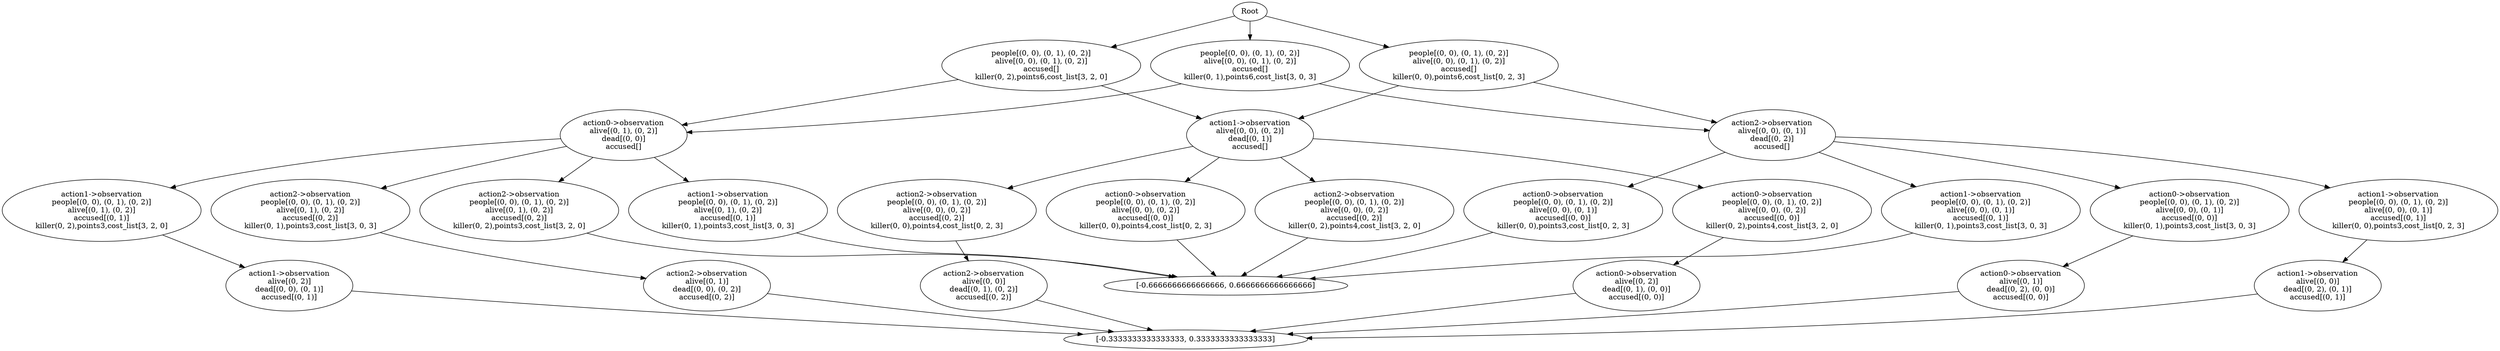 digraph GameTree {
    "Root" -> "people[(0, 0), (0, 1), (0, 2)]
alive[(0, 0), (0, 1), (0, 2)]
accused[]
killer(0, 0),points6,cost_list[0, 2, 3]";
    "Root" -> "people[(0, 0), (0, 1), (0, 2)]
alive[(0, 0), (0, 1), (0, 2)]
accused[]
killer(0, 1),points6,cost_list[3, 0, 3]";
    "Root" -> "people[(0, 0), (0, 1), (0, 2)]
alive[(0, 0), (0, 1), (0, 2)]
accused[]
killer(0, 2),points6,cost_list[3, 2, 0]";
    "people[(0, 0), (0, 1), (0, 2)]
alive[(0, 0), (0, 1), (0, 2)]
accused[]
killer(0, 2),points6,cost_list[3, 2, 0]" -> "action0->observation
alive[(0, 1), (0, 2)]
dead[(0, 0)]
accused[]";
    "people[(0, 0), (0, 1), (0, 2)]
alive[(0, 0), (0, 1), (0, 2)]
accused[]
killer(0, 2),points6,cost_list[3, 2, 0]" -> "action1->observation
alive[(0, 0), (0, 2)]
dead[(0, 1)]
accused[]";
    "action1->observation
alive[(0, 0), (0, 2)]
dead[(0, 1)]
accused[]" -> "action2->observation
people[(0, 0), (0, 1), (0, 2)]
alive[(0, 0), (0, 2)]
accused[(0, 2)]
killer(0, 2),points4,cost_list[3, 2, 0]";
    "action1->observation
alive[(0, 0), (0, 2)]
dead[(0, 1)]
accused[]" -> "action0->observation
people[(0, 0), (0, 1), (0, 2)]
alive[(0, 0), (0, 2)]
accused[(0, 0)]
killer(0, 2),points4,cost_list[3, 2, 0]";
    "action0->observation
people[(0, 0), (0, 1), (0, 2)]
alive[(0, 0), (0, 2)]
accused[(0, 0)]
killer(0, 2),points4,cost_list[3, 2, 0]" -> "action0->observation
alive[(0, 2)]
dead[(0, 1), (0, 0)]
accused[(0, 0)]";
    "action0->observation
alive[(0, 2)]
dead[(0, 1), (0, 0)]
accused[(0, 0)]" -> "[-0.3333333333333333, 0.3333333333333333]";
    "action2->observation
people[(0, 0), (0, 1), (0, 2)]
alive[(0, 0), (0, 2)]
accused[(0, 2)]
killer(0, 2),points4,cost_list[3, 2, 0]" -> "[-0.6666666666666666, 0.6666666666666666]";
    "action0->observation
alive[(0, 1), (0, 2)]
dead[(0, 0)]
accused[]" -> "action1->observation
people[(0, 0), (0, 1), (0, 2)]
alive[(0, 1), (0, 2)]
accused[(0, 1)]
killer(0, 2),points3,cost_list[3, 2, 0]";
    "action0->observation
alive[(0, 1), (0, 2)]
dead[(0, 0)]
accused[]" -> "action2->observation
people[(0, 0), (0, 1), (0, 2)]
alive[(0, 1), (0, 2)]
accused[(0, 2)]
killer(0, 2),points3,cost_list[3, 2, 0]";
    "action2->observation
people[(0, 0), (0, 1), (0, 2)]
alive[(0, 1), (0, 2)]
accused[(0, 2)]
killer(0, 2),points3,cost_list[3, 2, 0]" -> "[-0.6666666666666666, 0.6666666666666666]";
    "action1->observation
people[(0, 0), (0, 1), (0, 2)]
alive[(0, 1), (0, 2)]
accused[(0, 1)]
killer(0, 2),points3,cost_list[3, 2, 0]" -> "action1->observation
alive[(0, 2)]
dead[(0, 0), (0, 1)]
accused[(0, 1)]";
    "action1->observation
alive[(0, 2)]
dead[(0, 0), (0, 1)]
accused[(0, 1)]" -> "[-0.3333333333333333, 0.3333333333333333]";
    "people[(0, 0), (0, 1), (0, 2)]
alive[(0, 0), (0, 1), (0, 2)]
accused[]
killer(0, 1),points6,cost_list[3, 0, 3]" -> "action0->observation
alive[(0, 1), (0, 2)]
dead[(0, 0)]
accused[]";
    "people[(0, 0), (0, 1), (0, 2)]
alive[(0, 0), (0, 1), (0, 2)]
accused[]
killer(0, 1),points6,cost_list[3, 0, 3]" -> "action2->observation
alive[(0, 0), (0, 1)]
dead[(0, 2)]
accused[]";
    "action2->observation
alive[(0, 0), (0, 1)]
dead[(0, 2)]
accused[]" -> "action1->observation
people[(0, 0), (0, 1), (0, 2)]
alive[(0, 0), (0, 1)]
accused[(0, 1)]
killer(0, 1),points3,cost_list[3, 0, 3]";
    "action2->observation
alive[(0, 0), (0, 1)]
dead[(0, 2)]
accused[]" -> "action0->observation
people[(0, 0), (0, 1), (0, 2)]
alive[(0, 0), (0, 1)]
accused[(0, 0)]
killer(0, 1),points3,cost_list[3, 0, 3]";
    "action0->observation
people[(0, 0), (0, 1), (0, 2)]
alive[(0, 0), (0, 1)]
accused[(0, 0)]
killer(0, 1),points3,cost_list[3, 0, 3]" -> "action0->observation
alive[(0, 1)]
dead[(0, 2), (0, 0)]
accused[(0, 0)]";
    "action0->observation
alive[(0, 1)]
dead[(0, 2), (0, 0)]
accused[(0, 0)]" -> "[-0.3333333333333333, 0.3333333333333333]";
    "action1->observation
people[(0, 0), (0, 1), (0, 2)]
alive[(0, 0), (0, 1)]
accused[(0, 1)]
killer(0, 1),points3,cost_list[3, 0, 3]" -> "[-0.6666666666666666, 0.6666666666666666]";
    "action0->observation
alive[(0, 1), (0, 2)]
dead[(0, 0)]
accused[]" -> "action1->observation
people[(0, 0), (0, 1), (0, 2)]
alive[(0, 1), (0, 2)]
accused[(0, 1)]
killer(0, 1),points3,cost_list[3, 0, 3]";
    "action0->observation
alive[(0, 1), (0, 2)]
dead[(0, 0)]
accused[]" -> "action2->observation
people[(0, 0), (0, 1), (0, 2)]
alive[(0, 1), (0, 2)]
accused[(0, 2)]
killer(0, 1),points3,cost_list[3, 0, 3]";
    "action2->observation
people[(0, 0), (0, 1), (0, 2)]
alive[(0, 1), (0, 2)]
accused[(0, 2)]
killer(0, 1),points3,cost_list[3, 0, 3]" -> "action2->observation
alive[(0, 1)]
dead[(0, 0), (0, 2)]
accused[(0, 2)]";
    "action2->observation
alive[(0, 1)]
dead[(0, 0), (0, 2)]
accused[(0, 2)]" -> "[-0.3333333333333333, 0.3333333333333333]";
    "action1->observation
people[(0, 0), (0, 1), (0, 2)]
alive[(0, 1), (0, 2)]
accused[(0, 1)]
killer(0, 1),points3,cost_list[3, 0, 3]" -> "[-0.6666666666666666, 0.6666666666666666]";
    "people[(0, 0), (0, 1), (0, 2)]
alive[(0, 0), (0, 1), (0, 2)]
accused[]
killer(0, 0),points6,cost_list[0, 2, 3]" -> "action1->observation
alive[(0, 0), (0, 2)]
dead[(0, 1)]
accused[]";
    "people[(0, 0), (0, 1), (0, 2)]
alive[(0, 0), (0, 1), (0, 2)]
accused[]
killer(0, 0),points6,cost_list[0, 2, 3]" -> "action2->observation
alive[(0, 0), (0, 1)]
dead[(0, 2)]
accused[]";
    "action2->observation
alive[(0, 0), (0, 1)]
dead[(0, 2)]
accused[]" -> "action1->observation
people[(0, 0), (0, 1), (0, 2)]
alive[(0, 0), (0, 1)]
accused[(0, 1)]
killer(0, 0),points3,cost_list[0, 2, 3]";
    "action2->observation
alive[(0, 0), (0, 1)]
dead[(0, 2)]
accused[]" -> "action0->observation
people[(0, 0), (0, 1), (0, 2)]
alive[(0, 0), (0, 1)]
accused[(0, 0)]
killer(0, 0),points3,cost_list[0, 2, 3]";
    "action0->observation
people[(0, 0), (0, 1), (0, 2)]
alive[(0, 0), (0, 1)]
accused[(0, 0)]
killer(0, 0),points3,cost_list[0, 2, 3]" -> "[-0.6666666666666666, 0.6666666666666666]";
    "action1->observation
people[(0, 0), (0, 1), (0, 2)]
alive[(0, 0), (0, 1)]
accused[(0, 1)]
killer(0, 0),points3,cost_list[0, 2, 3]" -> "action1->observation
alive[(0, 0)]
dead[(0, 2), (0, 1)]
accused[(0, 1)]";
    "action1->observation
alive[(0, 0)]
dead[(0, 2), (0, 1)]
accused[(0, 1)]" -> "[-0.3333333333333333, 0.3333333333333333]";
    "action1->observation
alive[(0, 0), (0, 2)]
dead[(0, 1)]
accused[]" -> "action2->observation
people[(0, 0), (0, 1), (0, 2)]
alive[(0, 0), (0, 2)]
accused[(0, 2)]
killer(0, 0),points4,cost_list[0, 2, 3]";
    "action1->observation
alive[(0, 0), (0, 2)]
dead[(0, 1)]
accused[]" -> "action0->observation
people[(0, 0), (0, 1), (0, 2)]
alive[(0, 0), (0, 2)]
accused[(0, 0)]
killer(0, 0),points4,cost_list[0, 2, 3]";
    "action0->observation
people[(0, 0), (0, 1), (0, 2)]
alive[(0, 0), (0, 2)]
accused[(0, 0)]
killer(0, 0),points4,cost_list[0, 2, 3]" -> "[-0.6666666666666666, 0.6666666666666666]";
    "action2->observation
people[(0, 0), (0, 1), (0, 2)]
alive[(0, 0), (0, 2)]
accused[(0, 2)]
killer(0, 0),points4,cost_list[0, 2, 3]" -> "action2->observation
alive[(0, 0)]
dead[(0, 1), (0, 2)]
accused[(0, 2)]";
    "action2->observation
alive[(0, 0)]
dead[(0, 1), (0, 2)]
accused[(0, 2)]" -> "[-0.3333333333333333, 0.3333333333333333]";
}